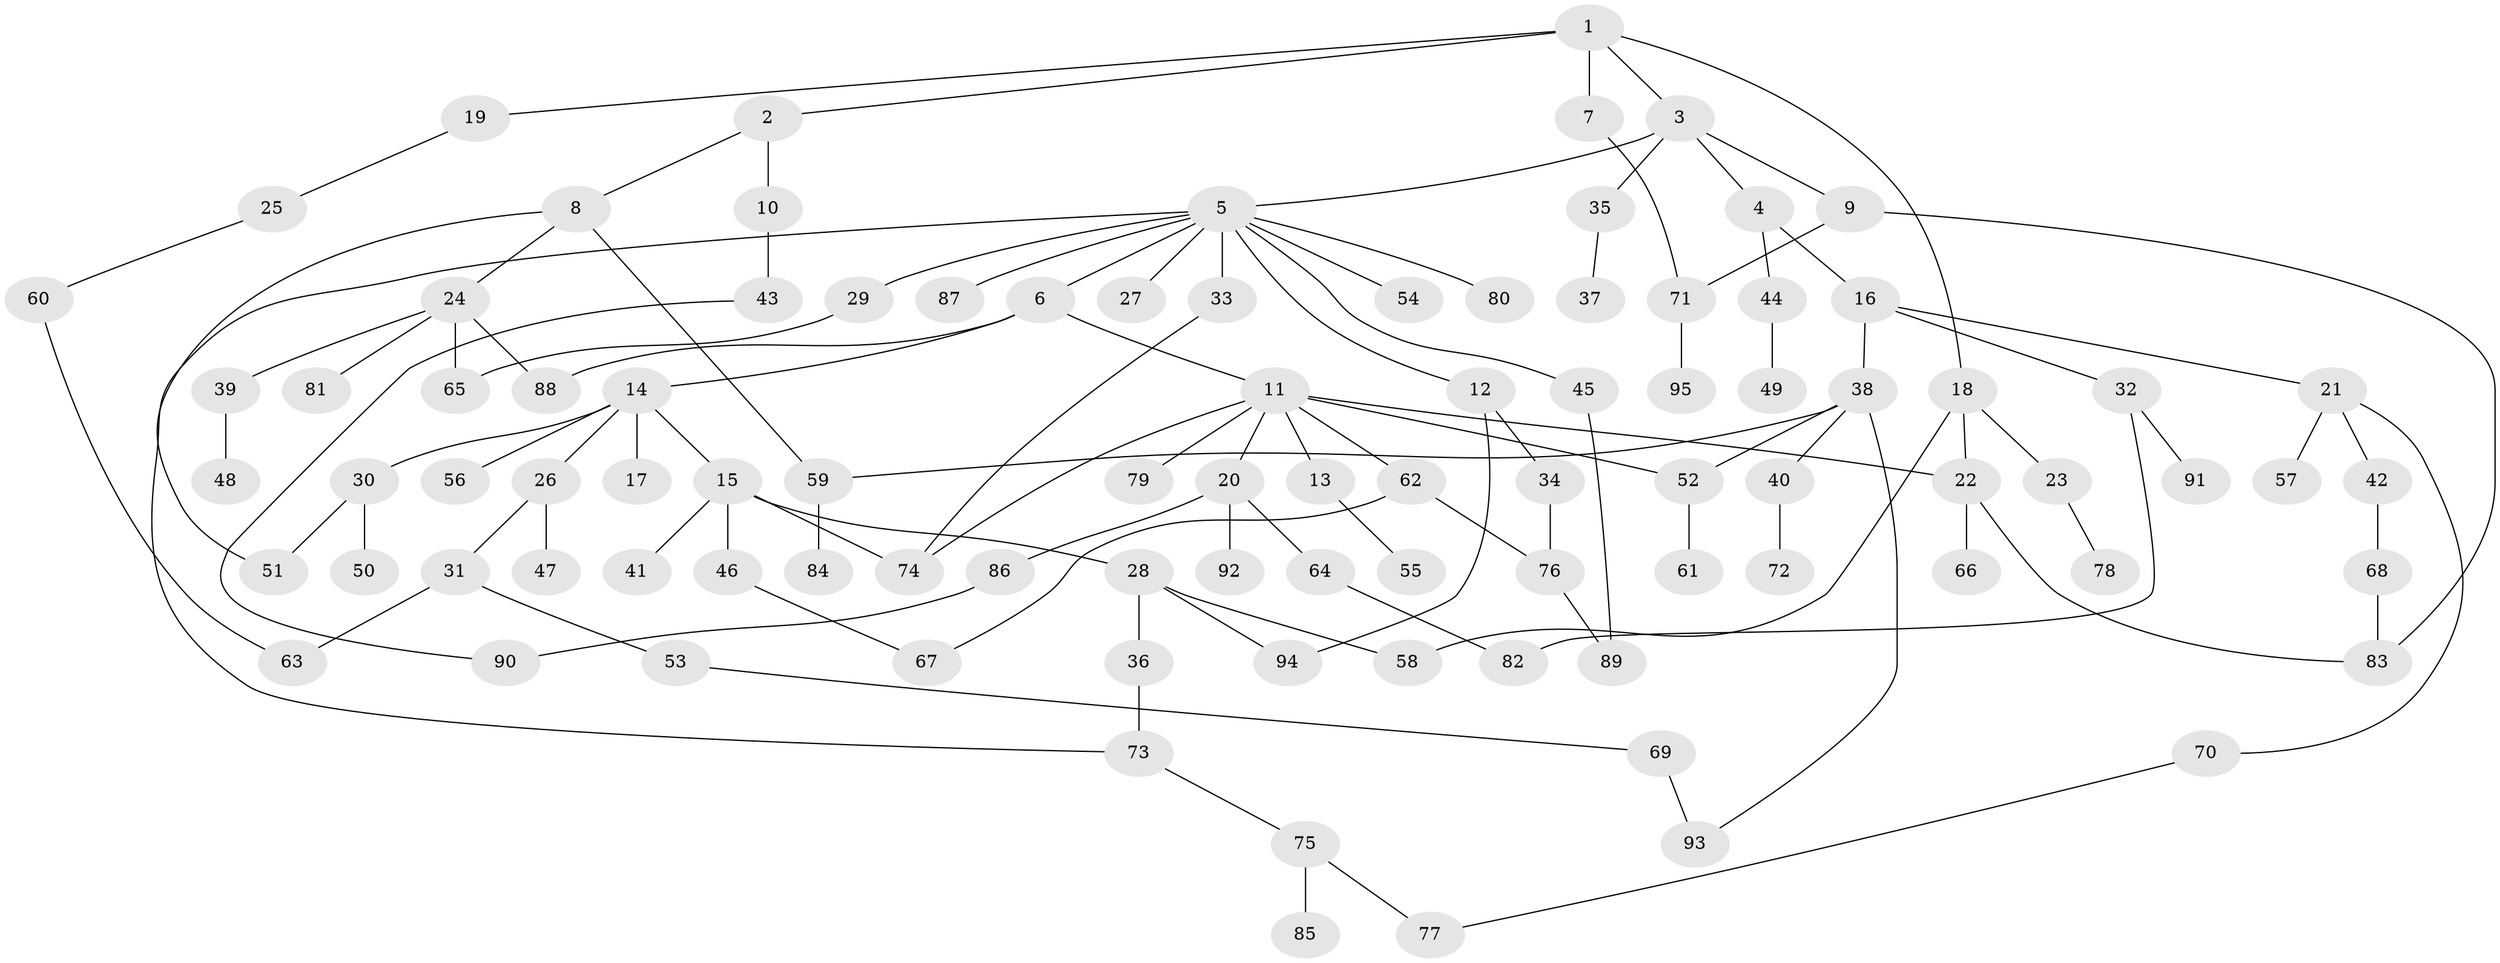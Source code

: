 // coarse degree distribution, {2: 0.3684210526315789, 1: 0.42105263157894735, 4: 0.05263157894736842, 7: 0.017543859649122806, 17: 0.017543859649122806, 12: 0.017543859649122806, 3: 0.07017543859649122, 5: 0.03508771929824561}
// Generated by graph-tools (version 1.1) at 2025/45/03/04/25 21:45:19]
// undirected, 95 vertices, 116 edges
graph export_dot {
graph [start="1"]
  node [color=gray90,style=filled];
  1;
  2;
  3;
  4;
  5;
  6;
  7;
  8;
  9;
  10;
  11;
  12;
  13;
  14;
  15;
  16;
  17;
  18;
  19;
  20;
  21;
  22;
  23;
  24;
  25;
  26;
  27;
  28;
  29;
  30;
  31;
  32;
  33;
  34;
  35;
  36;
  37;
  38;
  39;
  40;
  41;
  42;
  43;
  44;
  45;
  46;
  47;
  48;
  49;
  50;
  51;
  52;
  53;
  54;
  55;
  56;
  57;
  58;
  59;
  60;
  61;
  62;
  63;
  64;
  65;
  66;
  67;
  68;
  69;
  70;
  71;
  72;
  73;
  74;
  75;
  76;
  77;
  78;
  79;
  80;
  81;
  82;
  83;
  84;
  85;
  86;
  87;
  88;
  89;
  90;
  91;
  92;
  93;
  94;
  95;
  1 -- 2;
  1 -- 3;
  1 -- 7;
  1 -- 18;
  1 -- 19;
  2 -- 8;
  2 -- 10;
  3 -- 4;
  3 -- 5;
  3 -- 9;
  3 -- 35;
  4 -- 16;
  4 -- 44;
  5 -- 6;
  5 -- 12;
  5 -- 27;
  5 -- 29;
  5 -- 33;
  5 -- 45;
  5 -- 54;
  5 -- 73;
  5 -- 80;
  5 -- 87;
  6 -- 11;
  6 -- 14;
  6 -- 88;
  7 -- 71;
  8 -- 24;
  8 -- 51;
  8 -- 59;
  9 -- 71;
  9 -- 83;
  10 -- 43;
  11 -- 13;
  11 -- 20;
  11 -- 22;
  11 -- 62;
  11 -- 74;
  11 -- 79;
  11 -- 52;
  12 -- 34;
  12 -- 94;
  13 -- 55;
  14 -- 15;
  14 -- 17;
  14 -- 26;
  14 -- 30;
  14 -- 56;
  15 -- 28;
  15 -- 41;
  15 -- 46;
  15 -- 74;
  16 -- 21;
  16 -- 32;
  16 -- 38;
  18 -- 23;
  18 -- 58;
  18 -- 22;
  19 -- 25;
  20 -- 64;
  20 -- 86;
  20 -- 92;
  21 -- 42;
  21 -- 57;
  21 -- 70;
  22 -- 66;
  22 -- 83;
  23 -- 78;
  24 -- 39;
  24 -- 81;
  24 -- 88;
  24 -- 65;
  25 -- 60;
  26 -- 31;
  26 -- 47;
  28 -- 36;
  28 -- 94;
  28 -- 58;
  29 -- 65;
  30 -- 50;
  30 -- 51;
  31 -- 53;
  31 -- 63;
  32 -- 82;
  32 -- 91;
  33 -- 74;
  34 -- 76;
  35 -- 37;
  36 -- 73;
  38 -- 40;
  38 -- 52;
  38 -- 93;
  38 -- 59;
  39 -- 48;
  40 -- 72;
  42 -- 68;
  43 -- 90;
  44 -- 49;
  45 -- 89;
  46 -- 67;
  52 -- 61;
  53 -- 69;
  59 -- 84;
  60 -- 63;
  62 -- 67;
  62 -- 76;
  64 -- 82;
  68 -- 83;
  69 -- 93;
  70 -- 77;
  71 -- 95;
  73 -- 75;
  75 -- 77;
  75 -- 85;
  76 -- 89;
  86 -- 90;
}
